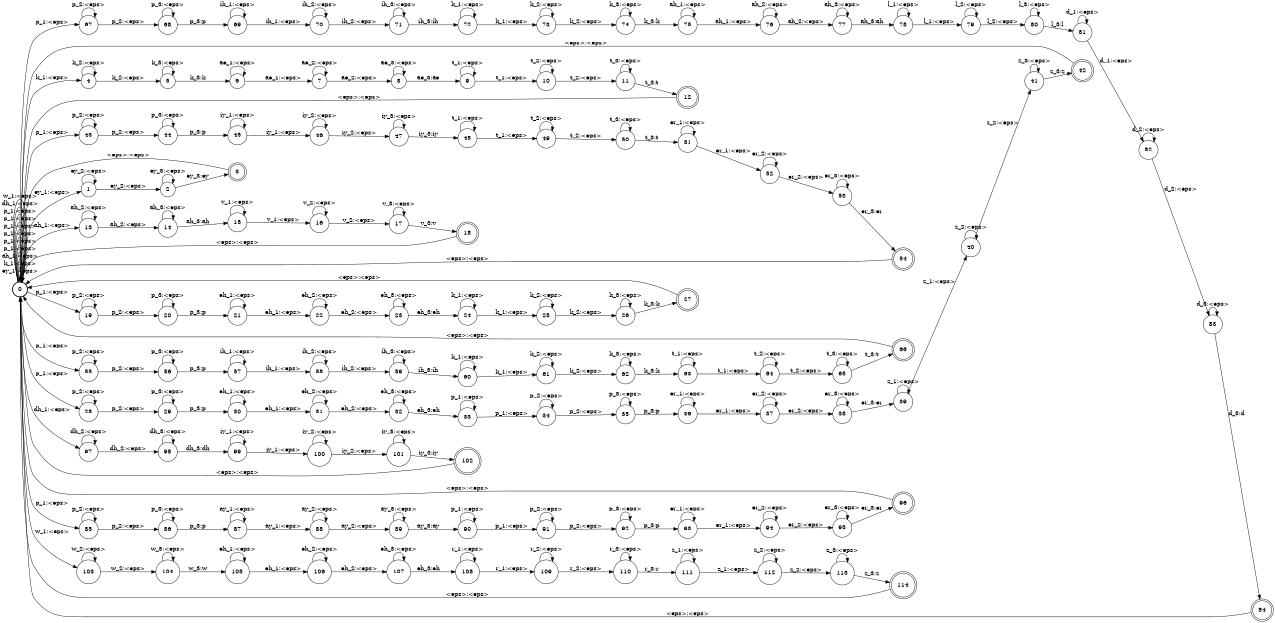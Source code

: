 digraph FST {
rankdir = LR;
size = "8.5,11";
center = 1;
orientation = Portrait;
ranksep = "0.4";
nodesep = "0.25";
0 [label = "0", shape = circle, style = bold, fontsize = 14]
	0 -> 0 [label = "ey_1:<eps>", fontsize = 14];
	0 -> 1 [label = "ey_1:<eps>", fontsize = 14];
	0 -> 0 [label = "k_1:<eps>", fontsize = 14];
	0 -> 4 [label = "k_1:<eps>", fontsize = 14];
	0 -> 0 [label = "ah_1:<eps>", fontsize = 14];
	0 -> 13 [label = "ah_1:<eps>", fontsize = 14];
	0 -> 0 [label = "p_1:<eps>", fontsize = 14];
	0 -> 19 [label = "p_1:<eps>", fontsize = 14];
	0 -> 0 [label = "p_1:<eps>", fontsize = 14];
	0 -> 28 [label = "p_1:<eps>", fontsize = 14];
	0 -> 0 [label = "p_1:<eps>", fontsize = 14];
	0 -> 43 [label = "p_1:<eps>", fontsize = 14];
	0 -> 0 [label = "p_1:<eps>", fontsize = 14];
	0 -> 55 [label = "p_1:<eps>", fontsize = 14];
	0 -> 0 [label = "p_1:<eps>", fontsize = 14];
	0 -> 67 [label = "p_1:<eps>", fontsize = 14];
	0 -> 0 [label = "p_1:<eps>", fontsize = 14];
	0 -> 85 [label = "p_1:<eps>", fontsize = 14];
	0 -> 0 [label = "dh_1:<eps>", fontsize = 14];
	0 -> 97 [label = "dh_1:<eps>", fontsize = 14];
	0 -> 0 [label = "w_1:<eps>", fontsize = 14];
	0 -> 103 [label = "w_1:<eps>", fontsize = 14];
1 [label = "1", shape = circle, style = solid, fontsize = 14]
	1 -> 1 [label = "ey_2:<eps>", fontsize = 14];
	1 -> 2 [label = "ey_2:<eps>", fontsize = 14];
2 [label = "2", shape = circle, style = solid, fontsize = 14]
	2 -> 2 [label = "ey_3:<eps>", fontsize = 14];
	2 -> 3 [label = "ey_3:ey", fontsize = 14];
3 [label = "3", shape = doublecircle, style = solid, fontsize = 14]
	3 -> 0 [label = "<eps>:<eps>", fontsize = 14];
4 [label = "4", shape = circle, style = solid, fontsize = 14]
	4 -> 4 [label = "k_2:<eps>", fontsize = 14];
	4 -> 5 [label = "k_2:<eps>", fontsize = 14];
5 [label = "5", shape = circle, style = solid, fontsize = 14]
	5 -> 5 [label = "k_3:<eps>", fontsize = 14];
	5 -> 6 [label = "k_3:k", fontsize = 14];
6 [label = "6", shape = circle, style = solid, fontsize = 14]
	6 -> 6 [label = "ae_1:<eps>", fontsize = 14];
	6 -> 7 [label = "ae_1:<eps>", fontsize = 14];
7 [label = "7", shape = circle, style = solid, fontsize = 14]
	7 -> 7 [label = "ae_2:<eps>", fontsize = 14];
	7 -> 8 [label = "ae_2:<eps>", fontsize = 14];
8 [label = "8", shape = circle, style = solid, fontsize = 14]
	8 -> 8 [label = "ae_3:<eps>", fontsize = 14];
	8 -> 9 [label = "ae_3:ae", fontsize = 14];
9 [label = "9", shape = circle, style = solid, fontsize = 14]
	9 -> 9 [label = "t_1:<eps>", fontsize = 14];
	9 -> 10 [label = "t_1:<eps>", fontsize = 14];
10 [label = "10", shape = circle, style = solid, fontsize = 14]
	10 -> 10 [label = "t_2:<eps>", fontsize = 14];
	10 -> 11 [label = "t_2:<eps>", fontsize = 14];
11 [label = "11", shape = circle, style = solid, fontsize = 14]
	11 -> 11 [label = "t_3:<eps>", fontsize = 14];
	11 -> 12 [label = "t_3:t", fontsize = 14];
12 [label = "12", shape = doublecircle, style = solid, fontsize = 14]
	12 -> 0 [label = "<eps>:<eps>", fontsize = 14];
13 [label = "13", shape = circle, style = solid, fontsize = 14]
	13 -> 13 [label = "ah_2:<eps>", fontsize = 14];
	13 -> 14 [label = "ah_2:<eps>", fontsize = 14];
14 [label = "14", shape = circle, style = solid, fontsize = 14]
	14 -> 14 [label = "ah_3:<eps>", fontsize = 14];
	14 -> 15 [label = "ah_3:ah", fontsize = 14];
15 [label = "15", shape = circle, style = solid, fontsize = 14]
	15 -> 15 [label = "v_1:<eps>", fontsize = 14];
	15 -> 16 [label = "v_1:<eps>", fontsize = 14];
16 [label = "16", shape = circle, style = solid, fontsize = 14]
	16 -> 16 [label = "v_2:<eps>", fontsize = 14];
	16 -> 17 [label = "v_2:<eps>", fontsize = 14];
17 [label = "17", shape = circle, style = solid, fontsize = 14]
	17 -> 17 [label = "v_3:<eps>", fontsize = 14];
	17 -> 18 [label = "v_3:v", fontsize = 14];
18 [label = "18", shape = doublecircle, style = solid, fontsize = 14]
	18 -> 0 [label = "<eps>:<eps>", fontsize = 14];
19 [label = "19", shape = circle, style = solid, fontsize = 14]
	19 -> 19 [label = "p_2:<eps>", fontsize = 14];
	19 -> 20 [label = "p_2:<eps>", fontsize = 14];
20 [label = "20", shape = circle, style = solid, fontsize = 14]
	20 -> 20 [label = "p_3:<eps>", fontsize = 14];
	20 -> 21 [label = "p_3:p", fontsize = 14];
21 [label = "21", shape = circle, style = solid, fontsize = 14]
	21 -> 21 [label = "eh_1:<eps>", fontsize = 14];
	21 -> 22 [label = "eh_1:<eps>", fontsize = 14];
22 [label = "22", shape = circle, style = solid, fontsize = 14]
	22 -> 22 [label = "eh_2:<eps>", fontsize = 14];
	22 -> 23 [label = "eh_2:<eps>", fontsize = 14];
23 [label = "23", shape = circle, style = solid, fontsize = 14]
	23 -> 23 [label = "eh_3:<eps>", fontsize = 14];
	23 -> 24 [label = "eh_3:eh", fontsize = 14];
24 [label = "24", shape = circle, style = solid, fontsize = 14]
	24 -> 24 [label = "k_1:<eps>", fontsize = 14];
	24 -> 25 [label = "k_1:<eps>", fontsize = 14];
25 [label = "25", shape = circle, style = solid, fontsize = 14]
	25 -> 25 [label = "k_2:<eps>", fontsize = 14];
	25 -> 26 [label = "k_2:<eps>", fontsize = 14];
26 [label = "26", shape = circle, style = solid, fontsize = 14]
	26 -> 26 [label = "k_3:<eps>", fontsize = 14];
	26 -> 27 [label = "k_3:k", fontsize = 14];
27 [label = "27", shape = doublecircle, style = solid, fontsize = 14]
	27 -> 0 [label = "<eps>:<eps>", fontsize = 14];
28 [label = "28", shape = circle, style = solid, fontsize = 14]
	28 -> 28 [label = "p_2:<eps>", fontsize = 14];
	28 -> 29 [label = "p_2:<eps>", fontsize = 14];
29 [label = "29", shape = circle, style = solid, fontsize = 14]
	29 -> 29 [label = "p_3:<eps>", fontsize = 14];
	29 -> 30 [label = "p_3:p", fontsize = 14];
30 [label = "30", shape = circle, style = solid, fontsize = 14]
	30 -> 30 [label = "eh_1:<eps>", fontsize = 14];
	30 -> 31 [label = "eh_1:<eps>", fontsize = 14];
31 [label = "31", shape = circle, style = solid, fontsize = 14]
	31 -> 31 [label = "eh_2:<eps>", fontsize = 14];
	31 -> 32 [label = "eh_2:<eps>", fontsize = 14];
32 [label = "32", shape = circle, style = solid, fontsize = 14]
	32 -> 32 [label = "eh_3:<eps>", fontsize = 14];
	32 -> 33 [label = "eh_3:eh", fontsize = 14];
33 [label = "33", shape = circle, style = solid, fontsize = 14]
	33 -> 33 [label = "p_1:<eps>", fontsize = 14];
	33 -> 34 [label = "p_1:<eps>", fontsize = 14];
34 [label = "34", shape = circle, style = solid, fontsize = 14]
	34 -> 34 [label = "p_2:<eps>", fontsize = 14];
	34 -> 35 [label = "p_2:<eps>", fontsize = 14];
35 [label = "35", shape = circle, style = solid, fontsize = 14]
	35 -> 35 [label = "p_3:<eps>", fontsize = 14];
	35 -> 36 [label = "p_3:p", fontsize = 14];
36 [label = "36", shape = circle, style = solid, fontsize = 14]
	36 -> 36 [label = "er_1:<eps>", fontsize = 14];
	36 -> 37 [label = "er_1:<eps>", fontsize = 14];
37 [label = "37", shape = circle, style = solid, fontsize = 14]
	37 -> 37 [label = "er_2:<eps>", fontsize = 14];
	37 -> 38 [label = "er_2:<eps>", fontsize = 14];
38 [label = "38", shape = circle, style = solid, fontsize = 14]
	38 -> 38 [label = "er_3:<eps>", fontsize = 14];
	38 -> 39 [label = "er_3:er", fontsize = 14];
39 [label = "39", shape = circle, style = solid, fontsize = 14]
	39 -> 39 [label = "z_1:<eps>", fontsize = 14];
	39 -> 40 [label = "z_1:<eps>", fontsize = 14];
40 [label = "40", shape = circle, style = solid, fontsize = 14]
	40 -> 40 [label = "z_2:<eps>", fontsize = 14];
	40 -> 41 [label = "z_2:<eps>", fontsize = 14];
41 [label = "41", shape = circle, style = solid, fontsize = 14]
	41 -> 41 [label = "z_3:<eps>", fontsize = 14];
	41 -> 42 [label = "z_3:z", fontsize = 14];
42 [label = "42", shape = doublecircle, style = solid, fontsize = 14]
	42 -> 0 [label = "<eps>:<eps>", fontsize = 14];
43 [label = "43", shape = circle, style = solid, fontsize = 14]
	43 -> 43 [label = "p_2:<eps>", fontsize = 14];
	43 -> 44 [label = "p_2:<eps>", fontsize = 14];
44 [label = "44", shape = circle, style = solid, fontsize = 14]
	44 -> 44 [label = "p_3:<eps>", fontsize = 14];
	44 -> 45 [label = "p_3:p", fontsize = 14];
45 [label = "45", shape = circle, style = solid, fontsize = 14]
	45 -> 45 [label = "iy_1:<eps>", fontsize = 14];
	45 -> 46 [label = "iy_1:<eps>", fontsize = 14];
46 [label = "46", shape = circle, style = solid, fontsize = 14]
	46 -> 46 [label = "iy_2:<eps>", fontsize = 14];
	46 -> 47 [label = "iy_2:<eps>", fontsize = 14];
47 [label = "47", shape = circle, style = solid, fontsize = 14]
	47 -> 47 [label = "iy_3:<eps>", fontsize = 14];
	47 -> 48 [label = "iy_3:iy", fontsize = 14];
48 [label = "48", shape = circle, style = solid, fontsize = 14]
	48 -> 48 [label = "t_1:<eps>", fontsize = 14];
	48 -> 49 [label = "t_1:<eps>", fontsize = 14];
49 [label = "49", shape = circle, style = solid, fontsize = 14]
	49 -> 49 [label = "t_2:<eps>", fontsize = 14];
	49 -> 50 [label = "t_2:<eps>", fontsize = 14];
50 [label = "50", shape = circle, style = solid, fontsize = 14]
	50 -> 50 [label = "t_3:<eps>", fontsize = 14];
	50 -> 51 [label = "t_3:t", fontsize = 14];
51 [label = "51", shape = circle, style = solid, fontsize = 14]
	51 -> 51 [label = "er_1:<eps>", fontsize = 14];
	51 -> 52 [label = "er_1:<eps>", fontsize = 14];
52 [label = "52", shape = circle, style = solid, fontsize = 14]
	52 -> 52 [label = "er_2:<eps>", fontsize = 14];
	52 -> 53 [label = "er_2:<eps>", fontsize = 14];
53 [label = "53", shape = circle, style = solid, fontsize = 14]
	53 -> 53 [label = "er_3:<eps>", fontsize = 14];
	53 -> 54 [label = "er_3:er", fontsize = 14];
54 [label = "54", shape = doublecircle, style = solid, fontsize = 14]
	54 -> 0 [label = "<eps>:<eps>", fontsize = 14];
55 [label = "55", shape = circle, style = solid, fontsize = 14]
	55 -> 55 [label = "p_2:<eps>", fontsize = 14];
	55 -> 56 [label = "p_2:<eps>", fontsize = 14];
56 [label = "56", shape = circle, style = solid, fontsize = 14]
	56 -> 56 [label = "p_3:<eps>", fontsize = 14];
	56 -> 57 [label = "p_3:p", fontsize = 14];
57 [label = "57", shape = circle, style = solid, fontsize = 14]
	57 -> 57 [label = "ih_1:<eps>", fontsize = 14];
	57 -> 58 [label = "ih_1:<eps>", fontsize = 14];
58 [label = "58", shape = circle, style = solid, fontsize = 14]
	58 -> 58 [label = "ih_2:<eps>", fontsize = 14];
	58 -> 59 [label = "ih_2:<eps>", fontsize = 14];
59 [label = "59", shape = circle, style = solid, fontsize = 14]
	59 -> 59 [label = "ih_3:<eps>", fontsize = 14];
	59 -> 60 [label = "ih_3:ih", fontsize = 14];
60 [label = "60", shape = circle, style = solid, fontsize = 14]
	60 -> 60 [label = "k_1:<eps>", fontsize = 14];
	60 -> 61 [label = "k_1:<eps>", fontsize = 14];
61 [label = "61", shape = circle, style = solid, fontsize = 14]
	61 -> 61 [label = "k_2:<eps>", fontsize = 14];
	61 -> 62 [label = "k_2:<eps>", fontsize = 14];
62 [label = "62", shape = circle, style = solid, fontsize = 14]
	62 -> 62 [label = "k_3:<eps>", fontsize = 14];
	62 -> 63 [label = "k_3:k", fontsize = 14];
63 [label = "63", shape = circle, style = solid, fontsize = 14]
	63 -> 63 [label = "t_1:<eps>", fontsize = 14];
	63 -> 64 [label = "t_1:<eps>", fontsize = 14];
64 [label = "64", shape = circle, style = solid, fontsize = 14]
	64 -> 64 [label = "t_2:<eps>", fontsize = 14];
	64 -> 65 [label = "t_2:<eps>", fontsize = 14];
65 [label = "65", shape = circle, style = solid, fontsize = 14]
	65 -> 65 [label = "t_3:<eps>", fontsize = 14];
	65 -> 66 [label = "t_3:t", fontsize = 14];
66 [label = "66", shape = doublecircle, style = solid, fontsize = 14]
	66 -> 0 [label = "<eps>:<eps>", fontsize = 14];
67 [label = "67", shape = circle, style = solid, fontsize = 14]
	67 -> 67 [label = "p_2:<eps>", fontsize = 14];
	67 -> 68 [label = "p_2:<eps>", fontsize = 14];
68 [label = "68", shape = circle, style = solid, fontsize = 14]
	68 -> 68 [label = "p_3:<eps>", fontsize = 14];
	68 -> 69 [label = "p_3:p", fontsize = 14];
69 [label = "69", shape = circle, style = solid, fontsize = 14]
	69 -> 69 [label = "ih_1:<eps>", fontsize = 14];
	69 -> 70 [label = "ih_1:<eps>", fontsize = 14];
70 [label = "70", shape = circle, style = solid, fontsize = 14]
	70 -> 70 [label = "ih_2:<eps>", fontsize = 14];
	70 -> 71 [label = "ih_2:<eps>", fontsize = 14];
71 [label = "71", shape = circle, style = solid, fontsize = 14]
	71 -> 71 [label = "ih_3:<eps>", fontsize = 14];
	71 -> 72 [label = "ih_3:ih", fontsize = 14];
72 [label = "72", shape = circle, style = solid, fontsize = 14]
	72 -> 72 [label = "k_1:<eps>", fontsize = 14];
	72 -> 73 [label = "k_1:<eps>", fontsize = 14];
73 [label = "73", shape = circle, style = solid, fontsize = 14]
	73 -> 73 [label = "k_2:<eps>", fontsize = 14];
	73 -> 74 [label = "k_2:<eps>", fontsize = 14];
74 [label = "74", shape = circle, style = solid, fontsize = 14]
	74 -> 74 [label = "k_3:<eps>", fontsize = 14];
	74 -> 75 [label = "k_3:k", fontsize = 14];
75 [label = "75", shape = circle, style = solid, fontsize = 14]
	75 -> 75 [label = "ah_1:<eps>", fontsize = 14];
	75 -> 76 [label = "ah_1:<eps>", fontsize = 14];
76 [label = "76", shape = circle, style = solid, fontsize = 14]
	76 -> 76 [label = "ah_2:<eps>", fontsize = 14];
	76 -> 77 [label = "ah_2:<eps>", fontsize = 14];
77 [label = "77", shape = circle, style = solid, fontsize = 14]
	77 -> 77 [label = "ah_3:<eps>", fontsize = 14];
	77 -> 78 [label = "ah_3:ah", fontsize = 14];
78 [label = "78", shape = circle, style = solid, fontsize = 14]
	78 -> 78 [label = "l_1:<eps>", fontsize = 14];
	78 -> 79 [label = "l_1:<eps>", fontsize = 14];
79 [label = "79", shape = circle, style = solid, fontsize = 14]
	79 -> 79 [label = "l_2:<eps>", fontsize = 14];
	79 -> 80 [label = "l_2:<eps>", fontsize = 14];
80 [label = "80", shape = circle, style = solid, fontsize = 14]
	80 -> 80 [label = "l_3:<eps>", fontsize = 14];
	80 -> 81 [label = "l_3:l", fontsize = 14];
81 [label = "81", shape = circle, style = solid, fontsize = 14]
	81 -> 81 [label = "d_1:<eps>", fontsize = 14];
	81 -> 82 [label = "d_1:<eps>", fontsize = 14];
82 [label = "82", shape = circle, style = solid, fontsize = 14]
	82 -> 82 [label = "d_2:<eps>", fontsize = 14];
	82 -> 83 [label = "d_2:<eps>", fontsize = 14];
83 [label = "83", shape = circle, style = solid, fontsize = 14]
	83 -> 83 [label = "d_3:<eps>", fontsize = 14];
	83 -> 84 [label = "d_3:d", fontsize = 14];
84 [label = "84", shape = doublecircle, style = solid, fontsize = 14]
	84 -> 0 [label = "<eps>:<eps>", fontsize = 14];
85 [label = "85", shape = circle, style = solid, fontsize = 14]
	85 -> 85 [label = "p_2:<eps>", fontsize = 14];
	85 -> 86 [label = "p_2:<eps>", fontsize = 14];
86 [label = "86", shape = circle, style = solid, fontsize = 14]
	86 -> 86 [label = "p_3:<eps>", fontsize = 14];
	86 -> 87 [label = "p_3:p", fontsize = 14];
87 [label = "87", shape = circle, style = solid, fontsize = 14]
	87 -> 87 [label = "ay_1:<eps>", fontsize = 14];
	87 -> 88 [label = "ay_1:<eps>", fontsize = 14];
88 [label = "88", shape = circle, style = solid, fontsize = 14]
	88 -> 88 [label = "ay_2:<eps>", fontsize = 14];
	88 -> 89 [label = "ay_2:<eps>", fontsize = 14];
89 [label = "89", shape = circle, style = solid, fontsize = 14]
	89 -> 89 [label = "ay_3:<eps>", fontsize = 14];
	89 -> 90 [label = "ay_3:ay", fontsize = 14];
90 [label = "90", shape = circle, style = solid, fontsize = 14]
	90 -> 90 [label = "p_1:<eps>", fontsize = 14];
	90 -> 91 [label = "p_1:<eps>", fontsize = 14];
91 [label = "91", shape = circle, style = solid, fontsize = 14]
	91 -> 91 [label = "p_2:<eps>", fontsize = 14];
	91 -> 92 [label = "p_2:<eps>", fontsize = 14];
92 [label = "92", shape = circle, style = solid, fontsize = 14]
	92 -> 92 [label = "p_3:<eps>", fontsize = 14];
	92 -> 93 [label = "p_3:p", fontsize = 14];
93 [label = "93", shape = circle, style = solid, fontsize = 14]
	93 -> 93 [label = "er_1:<eps>", fontsize = 14];
	93 -> 94 [label = "er_1:<eps>", fontsize = 14];
94 [label = "94", shape = circle, style = solid, fontsize = 14]
	94 -> 94 [label = "er_2:<eps>", fontsize = 14];
	94 -> 95 [label = "er_2:<eps>", fontsize = 14];
95 [label = "95", shape = circle, style = solid, fontsize = 14]
	95 -> 95 [label = "er_3:<eps>", fontsize = 14];
	95 -> 96 [label = "er_3:er", fontsize = 14];
96 [label = "96", shape = doublecircle, style = solid, fontsize = 14]
	96 -> 0 [label = "<eps>:<eps>", fontsize = 14];
97 [label = "97", shape = circle, style = solid, fontsize = 14]
	97 -> 97 [label = "dh_2:<eps>", fontsize = 14];
	97 -> 98 [label = "dh_2:<eps>", fontsize = 14];
98 [label = "98", shape = circle, style = solid, fontsize = 14]
	98 -> 98 [label = "dh_3:<eps>", fontsize = 14];
	98 -> 99 [label = "dh_3:dh", fontsize = 14];
99 [label = "99", shape = circle, style = solid, fontsize = 14]
	99 -> 99 [label = "iy_1:<eps>", fontsize = 14];
	99 -> 100 [label = "iy_1:<eps>", fontsize = 14];
100 [label = "100", shape = circle, style = solid, fontsize = 14]
	100 -> 100 [label = "iy_2:<eps>", fontsize = 14];
	100 -> 101 [label = "iy_2:<eps>", fontsize = 14];
101 [label = "101", shape = circle, style = solid, fontsize = 14]
	101 -> 101 [label = "iy_3:<eps>", fontsize = 14];
	101 -> 102 [label = "iy_3:iy", fontsize = 14];
102 [label = "102", shape = doublecircle, style = solid, fontsize = 14]
	102 -> 0 [label = "<eps>:<eps>", fontsize = 14];
103 [label = "103", shape = circle, style = solid, fontsize = 14]
	103 -> 103 [label = "w_2:<eps>", fontsize = 14];
	103 -> 104 [label = "w_2:<eps>", fontsize = 14];
104 [label = "104", shape = circle, style = solid, fontsize = 14]
	104 -> 104 [label = "w_3:<eps>", fontsize = 14];
	104 -> 105 [label = "w_3:w", fontsize = 14];
105 [label = "105", shape = circle, style = solid, fontsize = 14]
	105 -> 105 [label = "eh_1:<eps>", fontsize = 14];
	105 -> 106 [label = "eh_1:<eps>", fontsize = 14];
106 [label = "106", shape = circle, style = solid, fontsize = 14]
	106 -> 106 [label = "eh_2:<eps>", fontsize = 14];
	106 -> 107 [label = "eh_2:<eps>", fontsize = 14];
107 [label = "107", shape = circle, style = solid, fontsize = 14]
	107 -> 107 [label = "eh_3:<eps>", fontsize = 14];
	107 -> 108 [label = "eh_3:eh", fontsize = 14];
108 [label = "108", shape = circle, style = solid, fontsize = 14]
	108 -> 108 [label = "r_1:<eps>", fontsize = 14];
	108 -> 109 [label = "r_1:<eps>", fontsize = 14];
109 [label = "109", shape = circle, style = solid, fontsize = 14]
	109 -> 109 [label = "r_2:<eps>", fontsize = 14];
	109 -> 110 [label = "r_2:<eps>", fontsize = 14];
110 [label = "110", shape = circle, style = solid, fontsize = 14]
	110 -> 110 [label = "r_3:<eps>", fontsize = 14];
	110 -> 111 [label = "r_3:r", fontsize = 14];
111 [label = "111", shape = circle, style = solid, fontsize = 14]
	111 -> 111 [label = "z_1:<eps>", fontsize = 14];
	111 -> 112 [label = "z_1:<eps>", fontsize = 14];
112 [label = "112", shape = circle, style = solid, fontsize = 14]
	112 -> 112 [label = "z_2:<eps>", fontsize = 14];
	112 -> 113 [label = "z_2:<eps>", fontsize = 14];
113 [label = "113", shape = circle, style = solid, fontsize = 14]
	113 -> 113 [label = "z_3:<eps>", fontsize = 14];
	113 -> 114 [label = "z_3:z", fontsize = 14];
114 [label = "114", shape = doublecircle, style = solid, fontsize = 14]
	114 -> 0 [label = "<eps>:<eps>", fontsize = 14];
}
